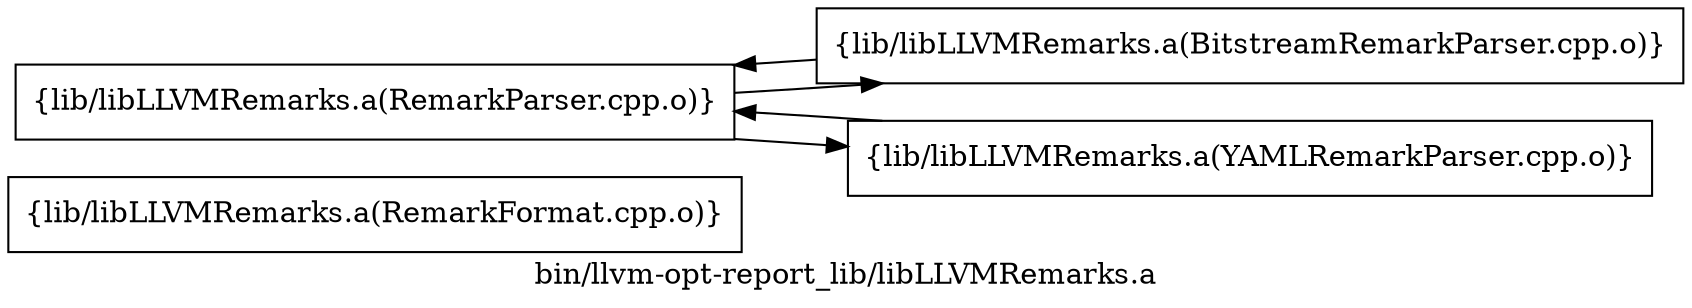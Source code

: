 digraph "bin/llvm-opt-report_lib/libLLVMRemarks.a" {
	label="bin/llvm-opt-report_lib/libLLVMRemarks.a";
	rankdir=LR;

	Node0x55edfb890328 [shape=record,shape=box,group=0,label="{lib/libLLVMRemarks.a(RemarkFormat.cpp.o)}"];
	Node0x55edfb891408 [shape=record,shape=box,group=0,label="{lib/libLLVMRemarks.a(RemarkParser.cpp.o)}"];
	Node0x55edfb891408 -> Node0x55edfb891fe8;
	Node0x55edfb891408 -> Node0x55edfb8918b8;
	Node0x55edfb891fe8 [shape=record,shape=box,group=0,label="{lib/libLLVMRemarks.a(BitstreamRemarkParser.cpp.o)}"];
	Node0x55edfb891fe8 -> Node0x55edfb891408;
	Node0x55edfb8918b8 [shape=record,shape=box,group=0,label="{lib/libLLVMRemarks.a(YAMLRemarkParser.cpp.o)}"];
	Node0x55edfb8918b8 -> Node0x55edfb891408;
}
